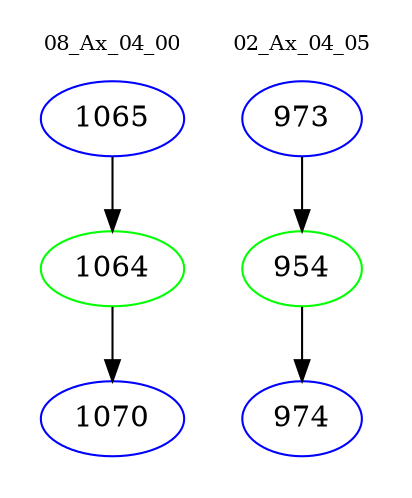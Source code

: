 digraph{
subgraph cluster_0 {
color = white
label = "08_Ax_04_00";
fontsize=10;
T0_1065 [label="1065", color="blue"]
T0_1065 -> T0_1064 [color="black"]
T0_1064 [label="1064", color="green"]
T0_1064 -> T0_1070 [color="black"]
T0_1070 [label="1070", color="blue"]
}
subgraph cluster_1 {
color = white
label = "02_Ax_04_05";
fontsize=10;
T1_973 [label="973", color="blue"]
T1_973 -> T1_954 [color="black"]
T1_954 [label="954", color="green"]
T1_954 -> T1_974 [color="black"]
T1_974 [label="974", color="blue"]
}
}
